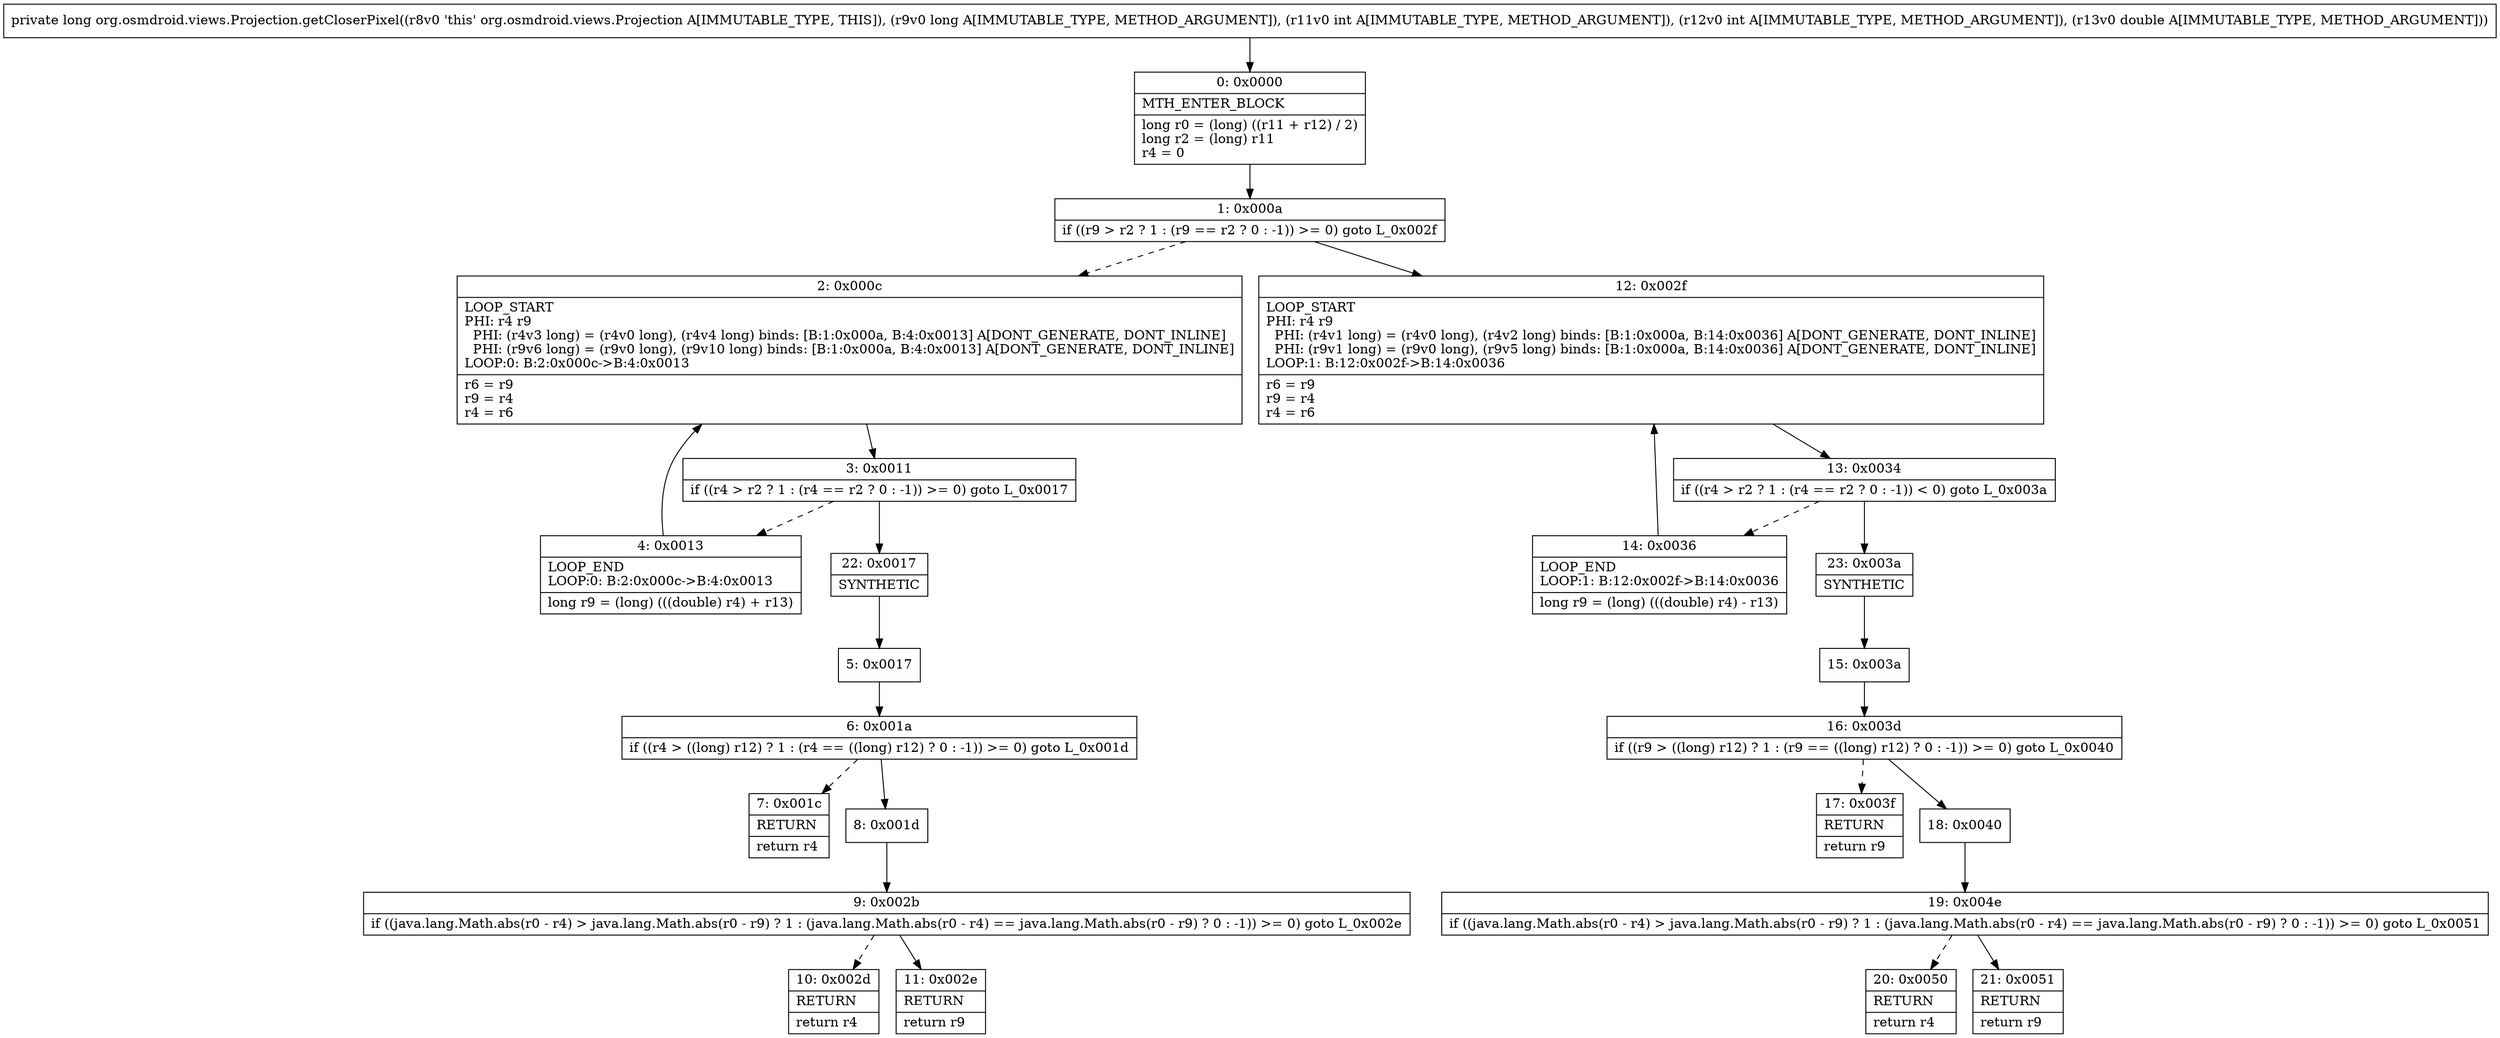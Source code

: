 digraph "CFG fororg.osmdroid.views.Projection.getCloserPixel(JIID)J" {
Node_0 [shape=record,label="{0\:\ 0x0000|MTH_ENTER_BLOCK\l|long r0 = (long) ((r11 + r12) \/ 2)\llong r2 = (long) r11\lr4 = 0\l}"];
Node_1 [shape=record,label="{1\:\ 0x000a|if ((r9 \> r2 ? 1 : (r9 == r2 ? 0 : \-1)) \>= 0) goto L_0x002f\l}"];
Node_2 [shape=record,label="{2\:\ 0x000c|LOOP_START\lPHI: r4 r9 \l  PHI: (r4v3 long) = (r4v0 long), (r4v4 long) binds: [B:1:0x000a, B:4:0x0013] A[DONT_GENERATE, DONT_INLINE]\l  PHI: (r9v6 long) = (r9v0 long), (r9v10 long) binds: [B:1:0x000a, B:4:0x0013] A[DONT_GENERATE, DONT_INLINE]\lLOOP:0: B:2:0x000c\-\>B:4:0x0013\l|r6 = r9\lr9 = r4\lr4 = r6\l}"];
Node_3 [shape=record,label="{3\:\ 0x0011|if ((r4 \> r2 ? 1 : (r4 == r2 ? 0 : \-1)) \>= 0) goto L_0x0017\l}"];
Node_4 [shape=record,label="{4\:\ 0x0013|LOOP_END\lLOOP:0: B:2:0x000c\-\>B:4:0x0013\l|long r9 = (long) (((double) r4) + r13)\l}"];
Node_5 [shape=record,label="{5\:\ 0x0017}"];
Node_6 [shape=record,label="{6\:\ 0x001a|if ((r4 \> ((long) r12) ? 1 : (r4 == ((long) r12) ? 0 : \-1)) \>= 0) goto L_0x001d\l}"];
Node_7 [shape=record,label="{7\:\ 0x001c|RETURN\l|return r4\l}"];
Node_8 [shape=record,label="{8\:\ 0x001d}"];
Node_9 [shape=record,label="{9\:\ 0x002b|if ((java.lang.Math.abs(r0 \- r4) \> java.lang.Math.abs(r0 \- r9) ? 1 : (java.lang.Math.abs(r0 \- r4) == java.lang.Math.abs(r0 \- r9) ? 0 : \-1)) \>= 0) goto L_0x002e\l}"];
Node_10 [shape=record,label="{10\:\ 0x002d|RETURN\l|return r4\l}"];
Node_11 [shape=record,label="{11\:\ 0x002e|RETURN\l|return r9\l}"];
Node_12 [shape=record,label="{12\:\ 0x002f|LOOP_START\lPHI: r4 r9 \l  PHI: (r4v1 long) = (r4v0 long), (r4v2 long) binds: [B:1:0x000a, B:14:0x0036] A[DONT_GENERATE, DONT_INLINE]\l  PHI: (r9v1 long) = (r9v0 long), (r9v5 long) binds: [B:1:0x000a, B:14:0x0036] A[DONT_GENERATE, DONT_INLINE]\lLOOP:1: B:12:0x002f\-\>B:14:0x0036\l|r6 = r9\lr9 = r4\lr4 = r6\l}"];
Node_13 [shape=record,label="{13\:\ 0x0034|if ((r4 \> r2 ? 1 : (r4 == r2 ? 0 : \-1)) \< 0) goto L_0x003a\l}"];
Node_14 [shape=record,label="{14\:\ 0x0036|LOOP_END\lLOOP:1: B:12:0x002f\-\>B:14:0x0036\l|long r9 = (long) (((double) r4) \- r13)\l}"];
Node_15 [shape=record,label="{15\:\ 0x003a}"];
Node_16 [shape=record,label="{16\:\ 0x003d|if ((r9 \> ((long) r12) ? 1 : (r9 == ((long) r12) ? 0 : \-1)) \>= 0) goto L_0x0040\l}"];
Node_17 [shape=record,label="{17\:\ 0x003f|RETURN\l|return r9\l}"];
Node_18 [shape=record,label="{18\:\ 0x0040}"];
Node_19 [shape=record,label="{19\:\ 0x004e|if ((java.lang.Math.abs(r0 \- r4) \> java.lang.Math.abs(r0 \- r9) ? 1 : (java.lang.Math.abs(r0 \- r4) == java.lang.Math.abs(r0 \- r9) ? 0 : \-1)) \>= 0) goto L_0x0051\l}"];
Node_20 [shape=record,label="{20\:\ 0x0050|RETURN\l|return r4\l}"];
Node_21 [shape=record,label="{21\:\ 0x0051|RETURN\l|return r9\l}"];
Node_22 [shape=record,label="{22\:\ 0x0017|SYNTHETIC\l}"];
Node_23 [shape=record,label="{23\:\ 0x003a|SYNTHETIC\l}"];
MethodNode[shape=record,label="{private long org.osmdroid.views.Projection.getCloserPixel((r8v0 'this' org.osmdroid.views.Projection A[IMMUTABLE_TYPE, THIS]), (r9v0 long A[IMMUTABLE_TYPE, METHOD_ARGUMENT]), (r11v0 int A[IMMUTABLE_TYPE, METHOD_ARGUMENT]), (r12v0 int A[IMMUTABLE_TYPE, METHOD_ARGUMENT]), (r13v0 double A[IMMUTABLE_TYPE, METHOD_ARGUMENT])) }"];
MethodNode -> Node_0;
Node_0 -> Node_1;
Node_1 -> Node_2[style=dashed];
Node_1 -> Node_12;
Node_2 -> Node_3;
Node_3 -> Node_4[style=dashed];
Node_3 -> Node_22;
Node_4 -> Node_2;
Node_5 -> Node_6;
Node_6 -> Node_7[style=dashed];
Node_6 -> Node_8;
Node_8 -> Node_9;
Node_9 -> Node_10[style=dashed];
Node_9 -> Node_11;
Node_12 -> Node_13;
Node_13 -> Node_14[style=dashed];
Node_13 -> Node_23;
Node_14 -> Node_12;
Node_15 -> Node_16;
Node_16 -> Node_17[style=dashed];
Node_16 -> Node_18;
Node_18 -> Node_19;
Node_19 -> Node_20[style=dashed];
Node_19 -> Node_21;
Node_22 -> Node_5;
Node_23 -> Node_15;
}

